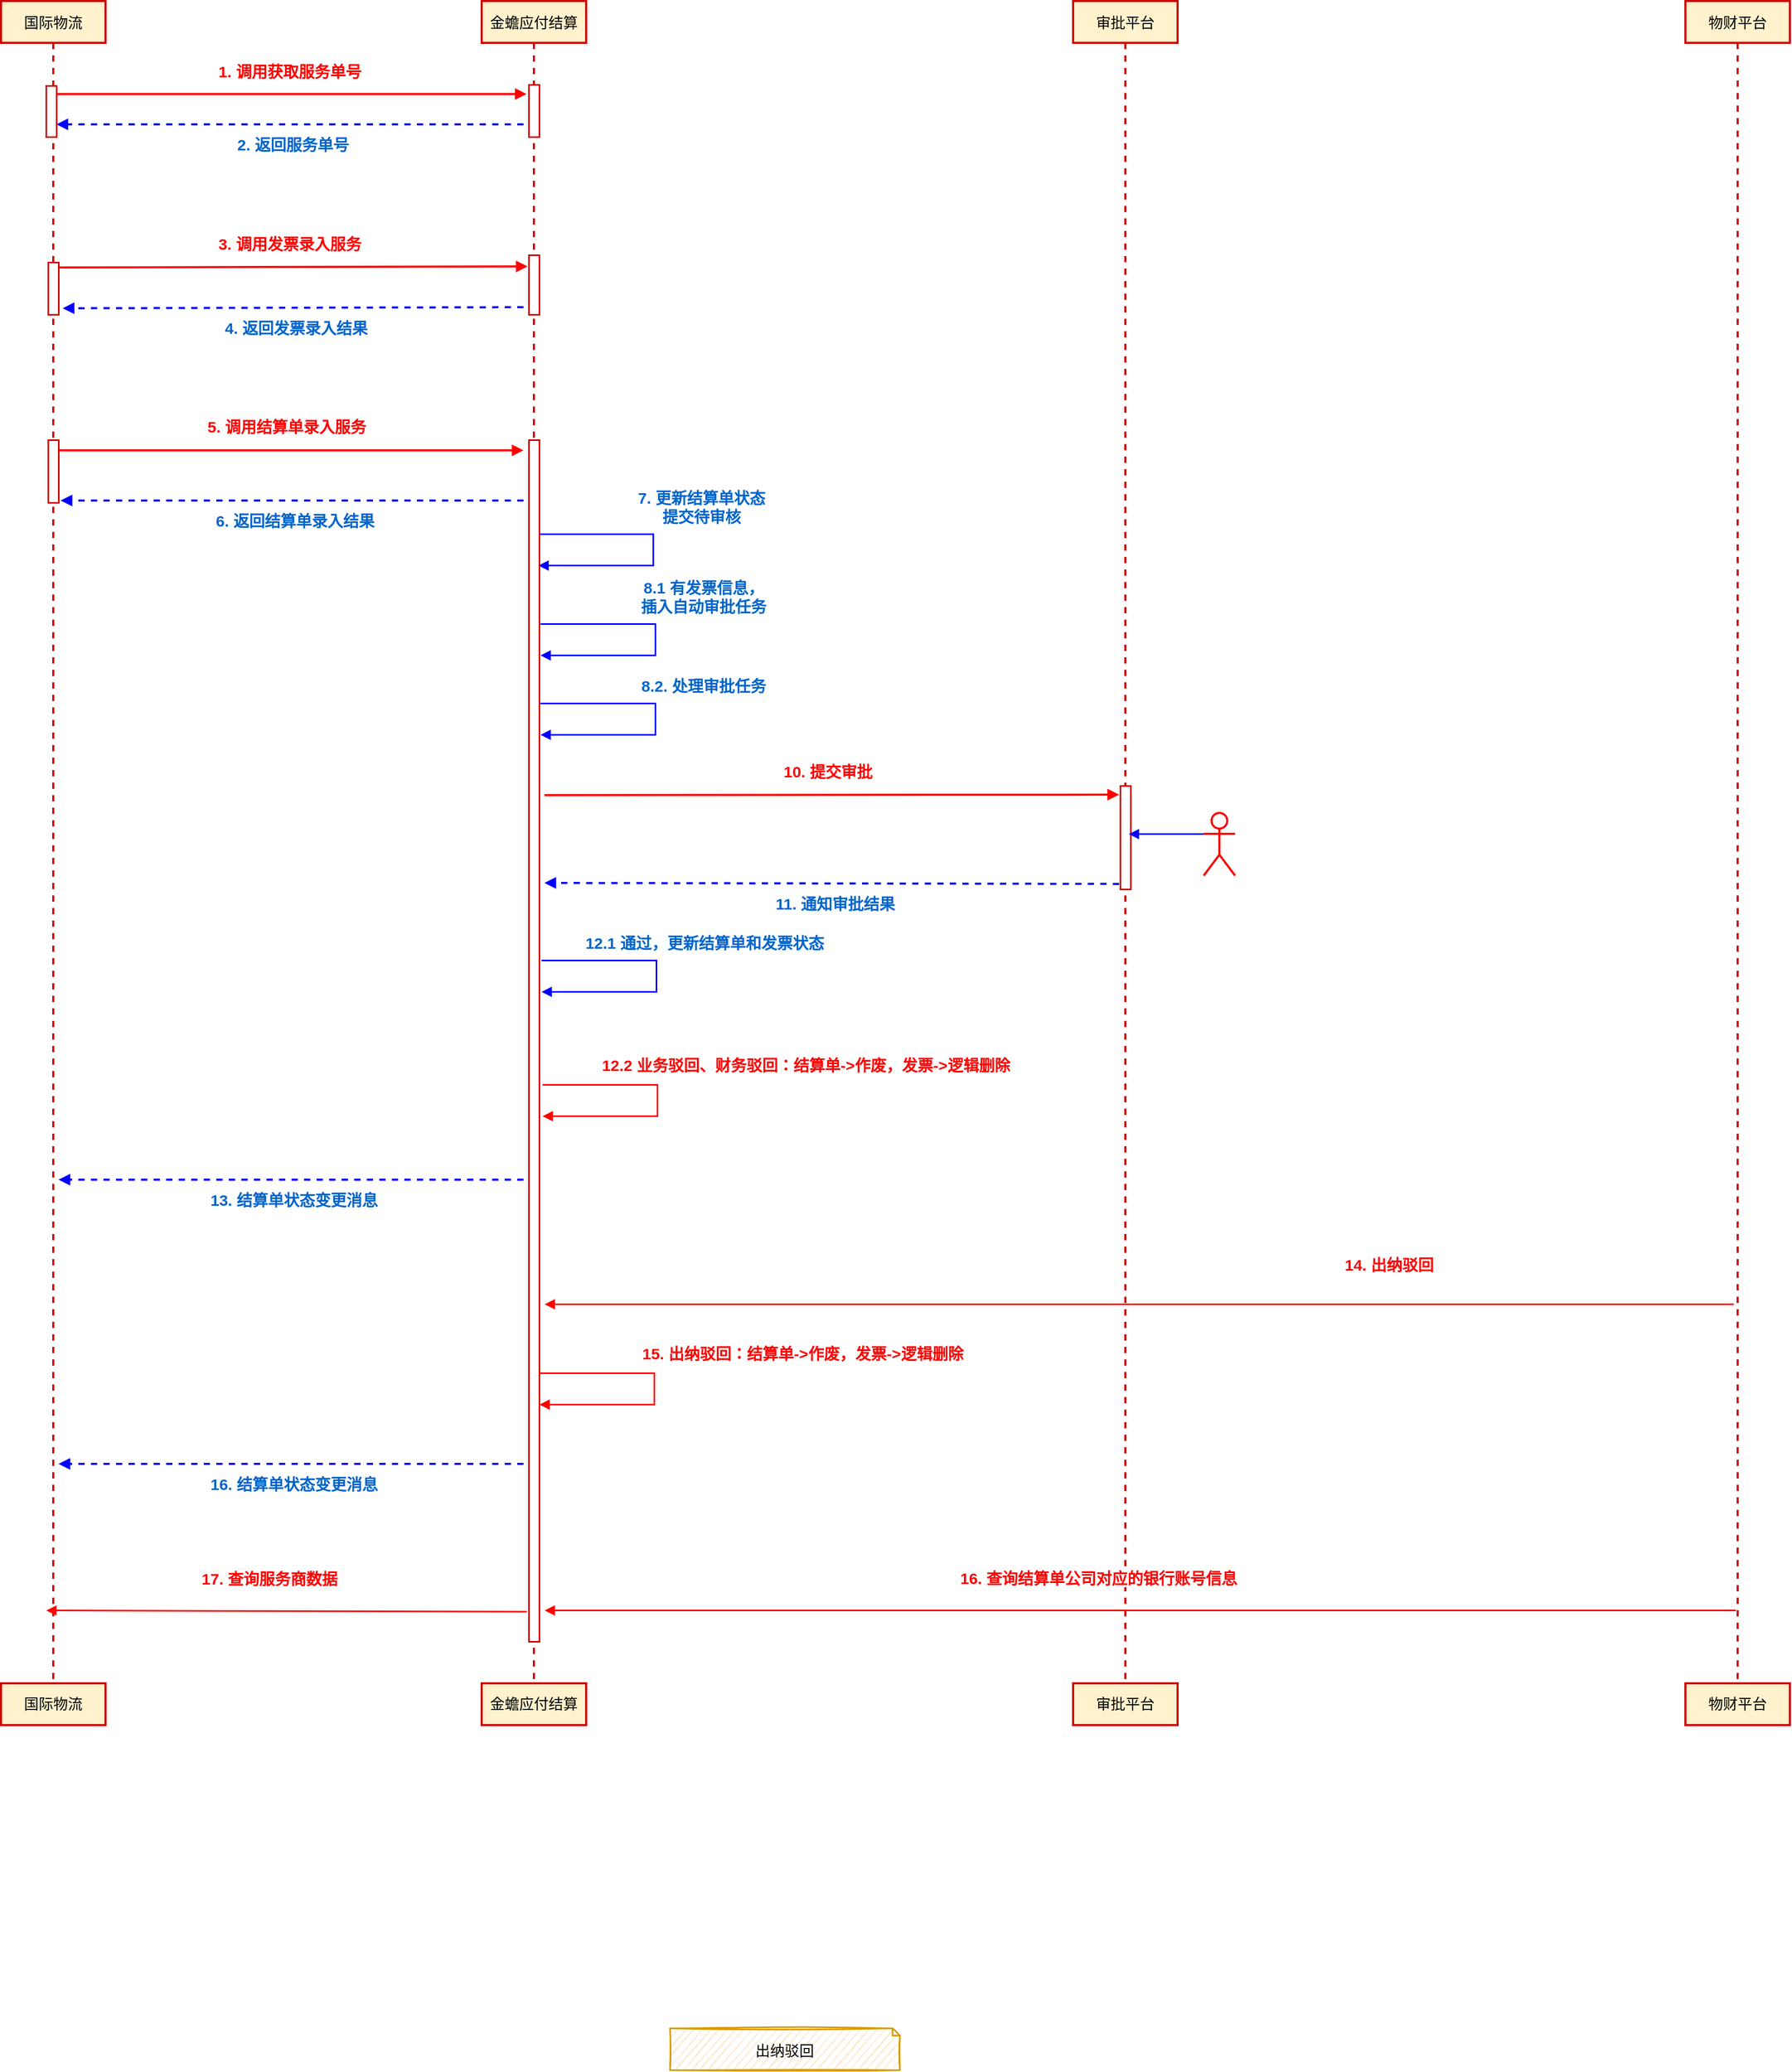 <mxfile version="14.8.2" type="github">
  <diagram id="kgpKYQtTHZ0yAKxKKP6v" name="Page-1">
    <mxGraphModel dx="2062" dy="1122" grid="1" gridSize="10" guides="1" tooltips="1" connect="1" arrows="1" fold="1" page="1" pageScale="1" pageWidth="850" pageHeight="1100" math="0" shadow="0">
      <root>
        <mxCell id="0" />
        <mxCell id="1" parent="0" />
        <mxCell id="AqlT76Oq7zfoqeTl97pu-7" value="7. 更新结算单状态&lt;br&gt;提交待审核" style="edgeStyle=orthogonalEdgeStyle;html=1;align=center;endArrow=block;rounded=0;shadow=0;fontSize=15;fontColor=#0066CC;fontStyle=1;verticalAlign=bottom;strokeColor=#0000FF;strokeWidth=1.5;spacing=2;sketch=0;" edge="1" parent="1">
          <mxGeometry x="-0.12" y="46" relative="1" as="geometry">
            <mxPoint x="634" y="590" as="sourcePoint" />
            <Array as="points">
              <mxPoint x="744" y="590" />
              <mxPoint x="744" y="620" />
              <mxPoint x="634" y="620" />
            </Array>
            <mxPoint x="634" y="620" as="targetPoint" />
            <mxPoint y="-5" as="offset" />
          </mxGeometry>
        </mxCell>
        <mxCell id="3nuBFxr9cyL0pnOWT2aG-1" value="国际物流" style="shape=umlLifeline;perimeter=lifelinePerimeter;container=1;collapsible=0;recursiveResize=0;rounded=0;shadow=0;strokeWidth=2;fillColor=#fff2cc;fontSize=14;strokeColor=#CC0000;" parent="1" vertex="1">
          <mxGeometry x="120" y="80" width="100" height="1610" as="geometry" />
        </mxCell>
        <mxCell id="3nuBFxr9cyL0pnOWT2aG-5" value="金蟾应付结算" style="shape=umlLifeline;perimeter=lifelinePerimeter;container=1;collapsible=0;recursiveResize=0;rounded=0;shadow=0;strokeWidth=2;fontSize=14;strokeColor=#CC0000;fillColor=#fff2cc;" parent="1" vertex="1">
          <mxGeometry x="580" y="80" width="100" height="1610" as="geometry" />
        </mxCell>
        <mxCell id="3nuBFxr9cyL0pnOWT2aG-6" value="" style="points=[];perimeter=orthogonalPerimeter;rounded=0;shadow=0;strokeWidth=1.5;fontSize=14;strokeColor=#CC0000;" parent="3nuBFxr9cyL0pnOWT2aG-5" vertex="1">
          <mxGeometry x="45" y="80" width="10" height="50" as="geometry" />
        </mxCell>
        <mxCell id="AqlT76Oq7zfoqeTl97pu-4" value="" style="points=[];perimeter=orthogonalPerimeter;rounded=0;shadow=0;strokeWidth=1.5;fontSize=14;strokeColor=#CC0000;" vertex="1" parent="3nuBFxr9cyL0pnOWT2aG-5">
          <mxGeometry x="45" y="243" width="10" height="57" as="geometry" />
        </mxCell>
        <mxCell id="AqlT76Oq7zfoqeTl97pu-15" value="" style="points=[];perimeter=orthogonalPerimeter;rounded=0;shadow=0;strokeWidth=1.5;fontSize=14;strokeColor=#CC0000;" vertex="1" parent="3nuBFxr9cyL0pnOWT2aG-5">
          <mxGeometry x="45" y="420" width="10" height="1150" as="geometry" />
        </mxCell>
        <mxCell id="3nuBFxr9cyL0pnOWT2aG-9" value="2. 返回服务单号" style="verticalAlign=bottom;endArrow=block;entryX=0.8;entryY=0.975;strokeWidth=2;fontSize=15;strokeColor=#0000FF;jumpSize=6;shadow=0;spacing=2;fontStyle=1;fontColor=#0066CC;entryDx=0;entryDy=0;entryPerimeter=0;dashed=1;" parent="1" edge="1">
          <mxGeometry x="-0.013" y="30" relative="1" as="geometry">
            <mxPoint x="620" y="198" as="sourcePoint" />
            <mxPoint x="173" y="198" as="targetPoint" />
            <mxPoint as="offset" />
          </mxGeometry>
        </mxCell>
        <mxCell id="4_ED9oMnIv8WOw3gXW3d-1" value="Text" style="text;html=1;align=center;verticalAlign=middle;resizable=0;points=[];autosize=1;strokeColor=none;fontSize=14;fontColor=#FFFFFF;" parent="1" vertex="1">
          <mxGeometry x="280" y="130" width="40" height="20" as="geometry" />
        </mxCell>
        <mxCell id="4_ED9oMnIv8WOw3gXW3d-9" value="&lt;font color=&quot;#ff0000&quot;&gt;&lt;font size=&quot;1&quot;&gt;&lt;b style=&quot;font-size: 15px&quot;&gt;1. 调用获取服务单号&lt;/b&gt;&lt;/font&gt;&lt;br&gt;&lt;/font&gt;" style="html=1;verticalAlign=bottom;endArrow=block;fontSize=14;fontColor=#FFFFFF;strokeWidth=2;strokeColor=#FF0000;exitX=0.5;exitY=0.163;exitDx=0;exitDy=0;exitPerimeter=0;" parent="1" edge="1" source="AqlT76Oq7zfoqeTl97pu-10">
          <mxGeometry x="0.003" y="10" width="80" relative="1" as="geometry">
            <mxPoint x="177" y="163" as="sourcePoint" />
            <mxPoint x="623" y="169" as="targetPoint" />
            <mxPoint as="offset" />
          </mxGeometry>
        </mxCell>
        <mxCell id="AqlT76Oq7zfoqeTl97pu-1" value="审批平台" style="shape=umlLifeline;perimeter=lifelinePerimeter;container=1;collapsible=0;recursiveResize=0;rounded=0;shadow=0;strokeWidth=2;fontSize=14;strokeColor=#CC0000;fillColor=#fff2cc;" vertex="1" parent="1">
          <mxGeometry x="1146" y="80" width="100" height="1610" as="geometry" />
        </mxCell>
        <mxCell id="AqlT76Oq7zfoqeTl97pu-2" value="" style="points=[];perimeter=orthogonalPerimeter;rounded=0;shadow=0;strokeWidth=1.5;fontSize=14;strokeColor=#CC0000;" vertex="1" parent="AqlT76Oq7zfoqeTl97pu-1">
          <mxGeometry x="45" y="751" width="10" height="99" as="geometry" />
        </mxCell>
        <mxCell id="AqlT76Oq7zfoqeTl97pu-3" value="&lt;font color=&quot;#ff0000&quot;&gt;&lt;font size=&quot;1&quot;&gt;&lt;b style=&quot;font-size: 15px ; line-height: 120%&quot;&gt;3. 调用发票录入服务&lt;/b&gt;&lt;/font&gt;&lt;br&gt;&lt;/font&gt;" style="html=1;verticalAlign=bottom;endArrow=block;fontSize=14;fontColor=#FFFFFF;strokeWidth=2;strokeColor=#FF0000;exitX=0.9;exitY=0.075;exitDx=0;exitDy=0;exitPerimeter=0;" edge="1" parent="1">
          <mxGeometry x="-0.012" y="11" width="80" relative="1" as="geometry">
            <mxPoint x="174" y="335" as="sourcePoint" />
            <mxPoint x="624" y="334" as="targetPoint" />
            <mxPoint as="offset" />
          </mxGeometry>
        </mxCell>
        <mxCell id="AqlT76Oq7zfoqeTl97pu-9" value="4. 返回发票录入结果" style="verticalAlign=bottom;endArrow=block;entryX=1.4;entryY=0.88;strokeWidth=2;fontSize=15;strokeColor=#0000FF;jumpSize=6;shadow=0;spacing=2;fontStyle=1;fontColor=#0066CC;entryDx=0;entryDy=0;entryPerimeter=0;dashed=1;" edge="1" parent="1" target="AqlT76Oq7zfoqeTl97pu-11">
          <mxGeometry x="-0.013" y="30" relative="1" as="geometry">
            <mxPoint x="620" y="373" as="sourcePoint" />
            <mxPoint x="170" y="373" as="targetPoint" />
            <mxPoint as="offset" />
          </mxGeometry>
        </mxCell>
        <mxCell id="AqlT76Oq7zfoqeTl97pu-10" value="" style="points=[];perimeter=orthogonalPerimeter;rounded=0;shadow=0;strokeWidth=1.5;fontSize=14;strokeColor=#CC0000;" vertex="1" parent="1">
          <mxGeometry x="163" y="161" width="10" height="49" as="geometry" />
        </mxCell>
        <mxCell id="AqlT76Oq7zfoqeTl97pu-11" value="" style="points=[];perimeter=orthogonalPerimeter;rounded=0;shadow=0;strokeWidth=1.5;fontSize=14;strokeColor=#CC0000;" vertex="1" parent="1">
          <mxGeometry x="165" y="330" width="10" height="50" as="geometry" />
        </mxCell>
        <mxCell id="AqlT76Oq7zfoqeTl97pu-12" value="&lt;font color=&quot;#ff0000&quot;&gt;&lt;font size=&quot;1&quot;&gt;&lt;b style=&quot;font-size: 15px ; line-height: 120%&quot;&gt;5. 调用结算单录入服务&lt;/b&gt;&lt;/font&gt;&lt;br&gt;&lt;/font&gt;" style="html=1;verticalAlign=bottom;endArrow=block;fontSize=14;fontColor=#FFFFFF;strokeWidth=2;strokeColor=#FF0000;" edge="1" parent="1">
          <mxGeometry x="-0.012" y="11" width="80" relative="1" as="geometry">
            <mxPoint x="170" y="510" as="sourcePoint" />
            <mxPoint x="620" y="510" as="targetPoint" />
            <mxPoint as="offset" />
          </mxGeometry>
        </mxCell>
        <mxCell id="AqlT76Oq7zfoqeTl97pu-13" value="6. 返回结算单录入结果" style="verticalAlign=bottom;endArrow=block;strokeWidth=2;fontSize=15;strokeColor=#0000FF;jumpSize=6;shadow=0;spacing=2;fontStyle=1;fontColor=#0066CC;dashed=1;" edge="1" parent="1">
          <mxGeometry x="-0.013" y="30" relative="1" as="geometry">
            <mxPoint x="620" y="558" as="sourcePoint" />
            <mxPoint x="177" y="558" as="targetPoint" />
            <mxPoint as="offset" />
          </mxGeometry>
        </mxCell>
        <mxCell id="AqlT76Oq7zfoqeTl97pu-14" value="" style="points=[];perimeter=orthogonalPerimeter;rounded=0;shadow=0;strokeWidth=1.5;fontSize=14;strokeColor=#CC0000;" vertex="1" parent="1">
          <mxGeometry x="165" y="500" width="10" height="60" as="geometry" />
        </mxCell>
        <mxCell id="AqlT76Oq7zfoqeTl97pu-16" value="8.1 有发票信息，&lt;br&gt;插入自动审批任务" style="edgeStyle=orthogonalEdgeStyle;html=1;align=center;endArrow=block;rounded=0;shadow=0;fontSize=15;fontColor=#0066CC;fontStyle=1;verticalAlign=bottom;strokeColor=#0000FF;strokeWidth=1.5;spacing=2;sketch=0;" edge="1" parent="1">
          <mxGeometry x="-0.12" y="46" relative="1" as="geometry">
            <mxPoint x="636" y="676" as="sourcePoint" />
            <Array as="points">
              <mxPoint x="746" y="676" />
              <mxPoint x="746" y="706" />
              <mxPoint x="636" y="706" />
            </Array>
            <mxPoint x="636" y="706" as="targetPoint" />
            <mxPoint y="-5" as="offset" />
          </mxGeometry>
        </mxCell>
        <mxCell id="AqlT76Oq7zfoqeTl97pu-17" value="8.2. 处理审批任务" style="edgeStyle=orthogonalEdgeStyle;html=1;align=center;endArrow=block;rounded=0;shadow=0;fontSize=15;fontColor=#0066CC;fontStyle=1;verticalAlign=bottom;strokeColor=#0000FF;strokeWidth=1.5;spacing=2;sketch=0;" edge="1" parent="1">
          <mxGeometry x="-0.12" y="46" relative="1" as="geometry">
            <mxPoint x="636" y="752" as="sourcePoint" />
            <Array as="points">
              <mxPoint x="746" y="752" />
              <mxPoint x="746" y="782" />
              <mxPoint x="636" y="782" />
            </Array>
            <mxPoint x="636" y="782" as="targetPoint" />
            <mxPoint y="-5" as="offset" />
          </mxGeometry>
        </mxCell>
        <mxCell id="AqlT76Oq7zfoqeTl97pu-18" value="&lt;font color=&quot;#ff0000&quot;&gt;&lt;font size=&quot;1&quot;&gt;&lt;b style=&quot;font-size: 15px ; line-height: 120%&quot;&gt;10.&amp;nbsp;提交审批&lt;/b&gt;&lt;/font&gt;&lt;br&gt;&lt;/font&gt;" style="html=1;verticalAlign=bottom;endArrow=block;fontSize=14;fontColor=#FFFFFF;strokeWidth=2;strokeColor=#FF0000;entryX=0.47;entryY=0.752;entryDx=0;entryDy=0;entryPerimeter=0;rounded=0;" edge="1" parent="1">
          <mxGeometry x="-0.012" y="11" width="80" relative="1" as="geometry">
            <mxPoint x="640" y="840" as="sourcePoint" />
            <mxPoint x="1190" y="839.52" as="targetPoint" />
            <mxPoint as="offset" />
          </mxGeometry>
        </mxCell>
        <mxCell id="AqlT76Oq7zfoqeTl97pu-20" style="edgeStyle=orthogonalEdgeStyle;rounded=0;jumpSize=4;orthogonalLoop=1;jettySize=auto;html=1;exitX=0;exitY=0.333;exitDx=0;exitDy=0;exitPerimeter=0;entryX=0.53;entryY=0.803;entryDx=0;entryDy=0;entryPerimeter=0;strokeWidth=1.5;fontSize=15;fontColor=#0066CC;verticalAlign=bottom;strokeColor=#0000FF;endArrow=block;shadow=0;fontStyle=1;spacing=2;sketch=0;" edge="1" parent="1" source="AqlT76Oq7zfoqeTl97pu-19">
          <mxGeometry relative="1" as="geometry">
            <mxPoint x="1199" y="877.03" as="targetPoint" />
          </mxGeometry>
        </mxCell>
        <mxCell id="AqlT76Oq7zfoqeTl97pu-19" value="Actor" style="shape=umlActor;verticalLabelPosition=bottom;verticalAlign=bottom;html=1;rounded=1;fontSize=14;fontColor=#FFFFFF;strokeColor=#FF0000;strokeWidth=2;labelBackgroundColor=#ffffff;endArrow=block;" vertex="1" parent="1">
          <mxGeometry x="1271" y="857" width="30" height="60" as="geometry" />
        </mxCell>
        <mxCell id="AqlT76Oq7zfoqeTl97pu-21" value="11. 通知审批结果" style="verticalAlign=bottom;endArrow=block;strokeWidth=2;fontSize=15;strokeColor=#0000FF;jumpSize=6;shadow=0;spacing=2;fontStyle=1;fontColor=#0066CC;dashed=1;exitX=-0.1;exitY=0.949;exitDx=0;exitDy=0;exitPerimeter=0;" edge="1" parent="1" source="AqlT76Oq7zfoqeTl97pu-2">
          <mxGeometry x="-0.013" y="30" relative="1" as="geometry">
            <mxPoint x="1190" y="942.027" as="sourcePoint" />
            <mxPoint x="640" y="924" as="targetPoint" />
            <mxPoint as="offset" />
          </mxGeometry>
        </mxCell>
        <mxCell id="AqlT76Oq7zfoqeTl97pu-22" value="物财平台" style="shape=umlLifeline;perimeter=lifelinePerimeter;container=1;collapsible=0;recursiveResize=0;rounded=0;shadow=0;strokeWidth=2;fontSize=14;strokeColor=#CC0000;fillColor=#fff2cc;" vertex="1" parent="1">
          <mxGeometry x="1732" y="80" width="100" height="1610" as="geometry" />
        </mxCell>
        <mxCell id="AqlT76Oq7zfoqeTl97pu-39" value="" style="text;strokeColor=none;fillColor=none;align=left;verticalAlign=middle;spacingTop=-1;spacingLeft=4;spacingRight=4;rotatable=0;labelPosition=right;points=[];portConstraint=eastwest;rounded=0;shadow=0;glass=0;sketch=1;" vertex="1" parent="1">
          <mxGeometry x="1130" y="720" width="20" height="14" as="geometry" />
        </mxCell>
        <mxCell id="AqlT76Oq7zfoqeTl97pu-40" value="" style="text;strokeColor=none;fillColor=none;align=left;verticalAlign=middle;spacingTop=-1;spacingLeft=4;spacingRight=4;rotatable=0;labelPosition=right;points=[];portConstraint=eastwest;rounded=0;shadow=0;glass=0;sketch=1;" vertex="1" parent="1">
          <mxGeometry x="1130" y="720" width="20" height="14" as="geometry" />
        </mxCell>
        <mxCell id="AqlT76Oq7zfoqeTl97pu-41" value="" style="text;strokeColor=none;fillColor=none;align=left;verticalAlign=middle;spacingTop=-1;spacingLeft=4;spacingRight=4;rotatable=0;labelPosition=right;points=[];portConstraint=eastwest;rounded=0;shadow=0;glass=0;sketch=1;" vertex="1" parent="1">
          <mxGeometry x="1130" y="720" width="20" height="14" as="geometry" />
        </mxCell>
        <mxCell id="AqlT76Oq7zfoqeTl97pu-42" value="" style="text;strokeColor=none;fillColor=none;align=left;verticalAlign=middle;spacingTop=-1;spacingLeft=4;spacingRight=4;rotatable=0;labelPosition=right;points=[];portConstraint=eastwest;rounded=0;shadow=0;glass=0;sketch=1;" vertex="1" parent="1">
          <mxGeometry x="1130" y="720" width="20" height="14" as="geometry" />
        </mxCell>
        <mxCell id="AqlT76Oq7zfoqeTl97pu-43" value="" style="text;strokeColor=none;fillColor=none;align=left;verticalAlign=middle;spacingTop=-1;spacingLeft=4;spacingRight=4;rotatable=0;labelPosition=right;points=[];portConstraint=eastwest;rounded=0;shadow=0;glass=0;sketch=1;" vertex="1" parent="1">
          <mxGeometry x="1130" y="720" width="20" height="14" as="geometry" />
        </mxCell>
        <mxCell id="AqlT76Oq7zfoqeTl97pu-46" value="国际物流" style="whiteSpace=wrap;html=1;rounded=0;shadow=0;fontSize=14;strokeColor=#CC0000;strokeWidth=2;fillColor=#fff2cc;" vertex="1" parent="1">
          <mxGeometry x="120" y="1690" width="100" height="40" as="geometry" />
        </mxCell>
        <mxCell id="AqlT76Oq7zfoqeTl97pu-48" value="12.1 通过，更新结算单和发票状态" style="edgeStyle=orthogonalEdgeStyle;html=1;align=center;endArrow=block;rounded=0;shadow=0;fontSize=15;fontColor=#0066CC;fontStyle=1;verticalAlign=bottom;strokeColor=#0000FF;strokeWidth=1.5;spacing=2;sketch=0;" edge="1" parent="1">
          <mxGeometry x="-0.12" y="46" relative="1" as="geometry">
            <mxPoint x="637" y="998" as="sourcePoint" />
            <Array as="points">
              <mxPoint x="747" y="998" />
              <mxPoint x="747" y="1028" />
              <mxPoint x="637" y="1028" />
            </Array>
            <mxPoint x="637" y="1028" as="targetPoint" />
            <mxPoint y="-5" as="offset" />
          </mxGeometry>
        </mxCell>
        <mxCell id="AqlT76Oq7zfoqeTl97pu-49" value="13. 结算单状态变更消息" style="verticalAlign=bottom;endArrow=block;strokeWidth=2;fontSize=15;strokeColor=#0000FF;jumpSize=6;shadow=0;spacing=2;fontStyle=1;fontColor=#0066CC;dashed=1;" edge="1" parent="1">
          <mxGeometry x="-0.013" y="30" relative="1" as="geometry">
            <mxPoint x="620" y="1208" as="sourcePoint" />
            <mxPoint x="175" y="1208" as="targetPoint" />
            <mxPoint as="offset" />
          </mxGeometry>
        </mxCell>
        <mxCell id="AqlT76Oq7zfoqeTl97pu-50" value="&lt;font color=&quot;#ff0000&quot;&gt;12.2&amp;nbsp;业务驳回、财务驳回：结算单-&amp;gt;作废，发票-&amp;gt;逻辑删除&lt;/font&gt;" style="edgeStyle=orthogonalEdgeStyle;html=1;align=center;endArrow=block;rounded=0;shadow=0;fontSize=15;fontColor=#0066CC;fontStyle=1;verticalAlign=bottom;strokeWidth=1.5;spacing=2;sketch=0;strokeColor=#FF0000;" edge="1" parent="1">
          <mxGeometry x="-0.12" y="142" relative="1" as="geometry">
            <mxPoint x="638" y="1117" as="sourcePoint" />
            <Array as="points">
              <mxPoint x="748" y="1117" />
              <mxPoint x="748" y="1147" />
              <mxPoint x="638" y="1147" />
            </Array>
            <mxPoint x="638" y="1147" as="targetPoint" />
            <mxPoint y="-7" as="offset" />
          </mxGeometry>
        </mxCell>
        <mxCell id="AqlT76Oq7zfoqeTl97pu-54" value="&lt;span style=&quot;font-size: 14px&quot;&gt;出纳驳回&lt;/span&gt;" style="shape=note2;boundedLbl=1;whiteSpace=wrap;html=1;size=7;verticalAlign=top;align=center;rounded=0;shadow=0;glass=0;sketch=1;strokeWidth=1.5;fillColor=#ffe6cc;strokeColor=#d79b00;" vertex="1" parent="1">
          <mxGeometry x="760" y="2020" width="220" height="40" as="geometry" />
        </mxCell>
        <mxCell id="AqlT76Oq7zfoqeTl97pu-55" value="14. 出纳驳回" style="verticalAlign=bottom;endArrow=block;strokeWidth=1.5;fontSize=15;jumpSize=6;shadow=0;spacing=2;fontStyle=1;strokeColor=#FF0000;rounded=0;sketch=0;fontColor=#FF0000;" edge="1" parent="1">
          <mxGeometry x="-0.421" y="-27" relative="1" as="geometry">
            <mxPoint x="1778" y="1327" as="sourcePoint" />
            <mxPoint x="640" y="1327" as="targetPoint" />
            <mxPoint as="offset" />
          </mxGeometry>
        </mxCell>
        <mxCell id="AqlT76Oq7zfoqeTl97pu-56" value="&lt;font color=&quot;#ff0000&quot;&gt;15. 出纳驳回：结算单-&amp;gt;作废，发票-&amp;gt;逻辑删除&lt;/font&gt;" style="edgeStyle=orthogonalEdgeStyle;html=1;align=center;endArrow=block;rounded=0;shadow=0;fontSize=15;fontColor=#0066CC;fontStyle=1;verticalAlign=bottom;strokeWidth=1.5;spacing=2;sketch=0;strokeColor=#FF0000;" edge="1" parent="1">
          <mxGeometry x="-0.12" y="142" relative="1" as="geometry">
            <mxPoint x="635" y="1393" as="sourcePoint" />
            <Array as="points">
              <mxPoint x="745" y="1393" />
              <mxPoint x="745" y="1423" />
              <mxPoint x="635" y="1423" />
            </Array>
            <mxPoint x="635" y="1423" as="targetPoint" />
            <mxPoint y="-7" as="offset" />
          </mxGeometry>
        </mxCell>
        <mxCell id="AqlT76Oq7zfoqeTl97pu-57" value="16. 结算单状态变更消息" style="verticalAlign=bottom;endArrow=block;strokeWidth=2;fontSize=15;strokeColor=#0000FF;jumpSize=6;shadow=0;spacing=2;fontStyle=1;fontColor=#0066CC;dashed=1;" edge="1" parent="1">
          <mxGeometry x="-0.013" y="30" relative="1" as="geometry">
            <mxPoint x="620" y="1480" as="sourcePoint" />
            <mxPoint x="175" y="1480" as="targetPoint" />
            <mxPoint as="offset" />
          </mxGeometry>
        </mxCell>
        <mxCell id="AqlT76Oq7zfoqeTl97pu-58" value="金蟾应付结算" style="whiteSpace=wrap;html=1;rounded=0;shadow=0;fontSize=14;strokeColor=#CC0000;strokeWidth=2;fillColor=#fff2cc;" vertex="1" parent="1">
          <mxGeometry x="580" y="1690" width="100" height="40" as="geometry" />
        </mxCell>
        <mxCell id="AqlT76Oq7zfoqeTl97pu-59" value="审批平台" style="whiteSpace=wrap;html=1;rounded=0;shadow=0;fontSize=14;strokeColor=#CC0000;strokeWidth=2;fillColor=#fff2cc;" vertex="1" parent="1">
          <mxGeometry x="1146" y="1690" width="100" height="40" as="geometry" />
        </mxCell>
        <mxCell id="AqlT76Oq7zfoqeTl97pu-60" value="物财平台" style="whiteSpace=wrap;html=1;rounded=0;shadow=0;fontSize=14;strokeColor=#CC0000;strokeWidth=2;fillColor=#fff2cc;" vertex="1" parent="1">
          <mxGeometry x="1732" y="1690" width="100" height="40" as="geometry" />
        </mxCell>
        <mxCell id="AqlT76Oq7zfoqeTl97pu-61" value="16. 查询结算单公司对应的银行账号信息" style="verticalAlign=bottom;endArrow=block;strokeWidth=1.5;fontSize=15;jumpSize=6;shadow=0;spacing=2;fontStyle=1;strokeColor=#FF0000;rounded=0;sketch=0;fontColor=#FF0000;" edge="1" parent="1">
          <mxGeometry x="0.069" y="-20" relative="1" as="geometry">
            <mxPoint x="1780" y="1620" as="sourcePoint" />
            <mxPoint x="640" y="1620" as="targetPoint" />
            <mxPoint as="offset" />
          </mxGeometry>
        </mxCell>
        <mxCell id="AqlT76Oq7zfoqeTl97pu-62" value="17. 查询服务商数据" style="verticalAlign=bottom;endArrow=block;strokeWidth=1.5;fontSize=15;jumpSize=6;shadow=0;spacing=2;fontStyle=1;strokeColor=#FF0000;rounded=0;sketch=0;fontColor=#FF0000;exitX=-0.2;exitY=0.975;exitDx=0;exitDy=0;exitPerimeter=0;" edge="1" parent="1" source="AqlT76Oq7zfoqeTl97pu-15">
          <mxGeometry x="0.069" y="-20" relative="1" as="geometry">
            <mxPoint x="743" y="1620" as="sourcePoint" />
            <mxPoint x="163" y="1620" as="targetPoint" />
            <mxPoint as="offset" />
          </mxGeometry>
        </mxCell>
      </root>
    </mxGraphModel>
  </diagram>
</mxfile>

